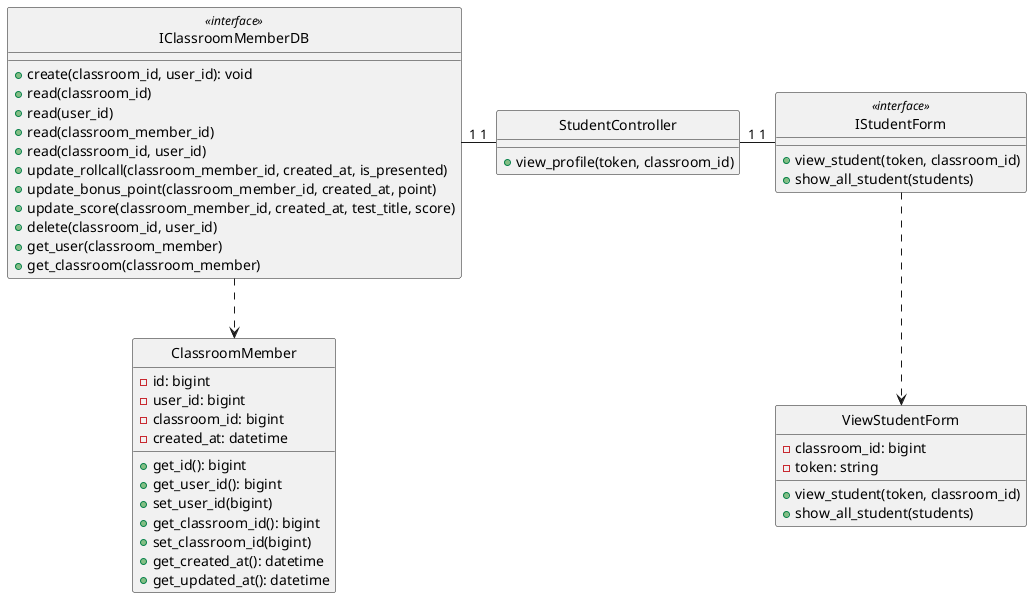 @startuml viewStudent

class ViewStudentForm {
    - classroom_id: bigint
    - token: string

    + view_student(token, classroom_id)
    + show_all_student(students)
}

class IStudentForm <<interface>> {
    + view_student(token, classroom_id)
    + show_all_student(students)
}

class StudentController {
    + view_profile(token, classroom_id)
}

class ClassroomMember {
    - id: bigint
    - user_id: bigint
    - classroom_id: bigint
    - created_at: datetime

    + get_id(): bigint
    + get_user_id(): bigint
    + set_user_id(bigint)
    + get_classroom_id(): bigint
    + set_classroom_id(bigint)
    + get_created_at(): datetime
    + get_updated_at(): datetime
}

class IClassroomMemberDB <<interface>> {
    + create(classroom_id, user_id): void
    + read(classroom_id)
    + read(user_id)
    + read(classroom_member_id)
    + read(classroom_id, user_id)
    + update_rollcall(classroom_member_id, created_at, is_presented)
    + update_bonus_point(classroom_member_id, created_at, point)
    + update_score(classroom_member_id, created_at, test_title, score)
    + delete(classroom_id, user_id)
    + get_user(classroom_member)
    + get_classroom(classroom_member)
}

hide ViewStudentForm circle
hide IStudentForm <<interface>> circle
hide StudentController circle
hide IClassroomMemberDB <<interface>> circle
hide ClassroomMember circle


IStudentForm .down.> ViewStudentForm
IClassroomMemberDB .down.> ClassroomMember
IStudentForm "1"-left-"1" StudentController
StudentController "1"-left-"1" IClassroomMemberDB


@enduml
